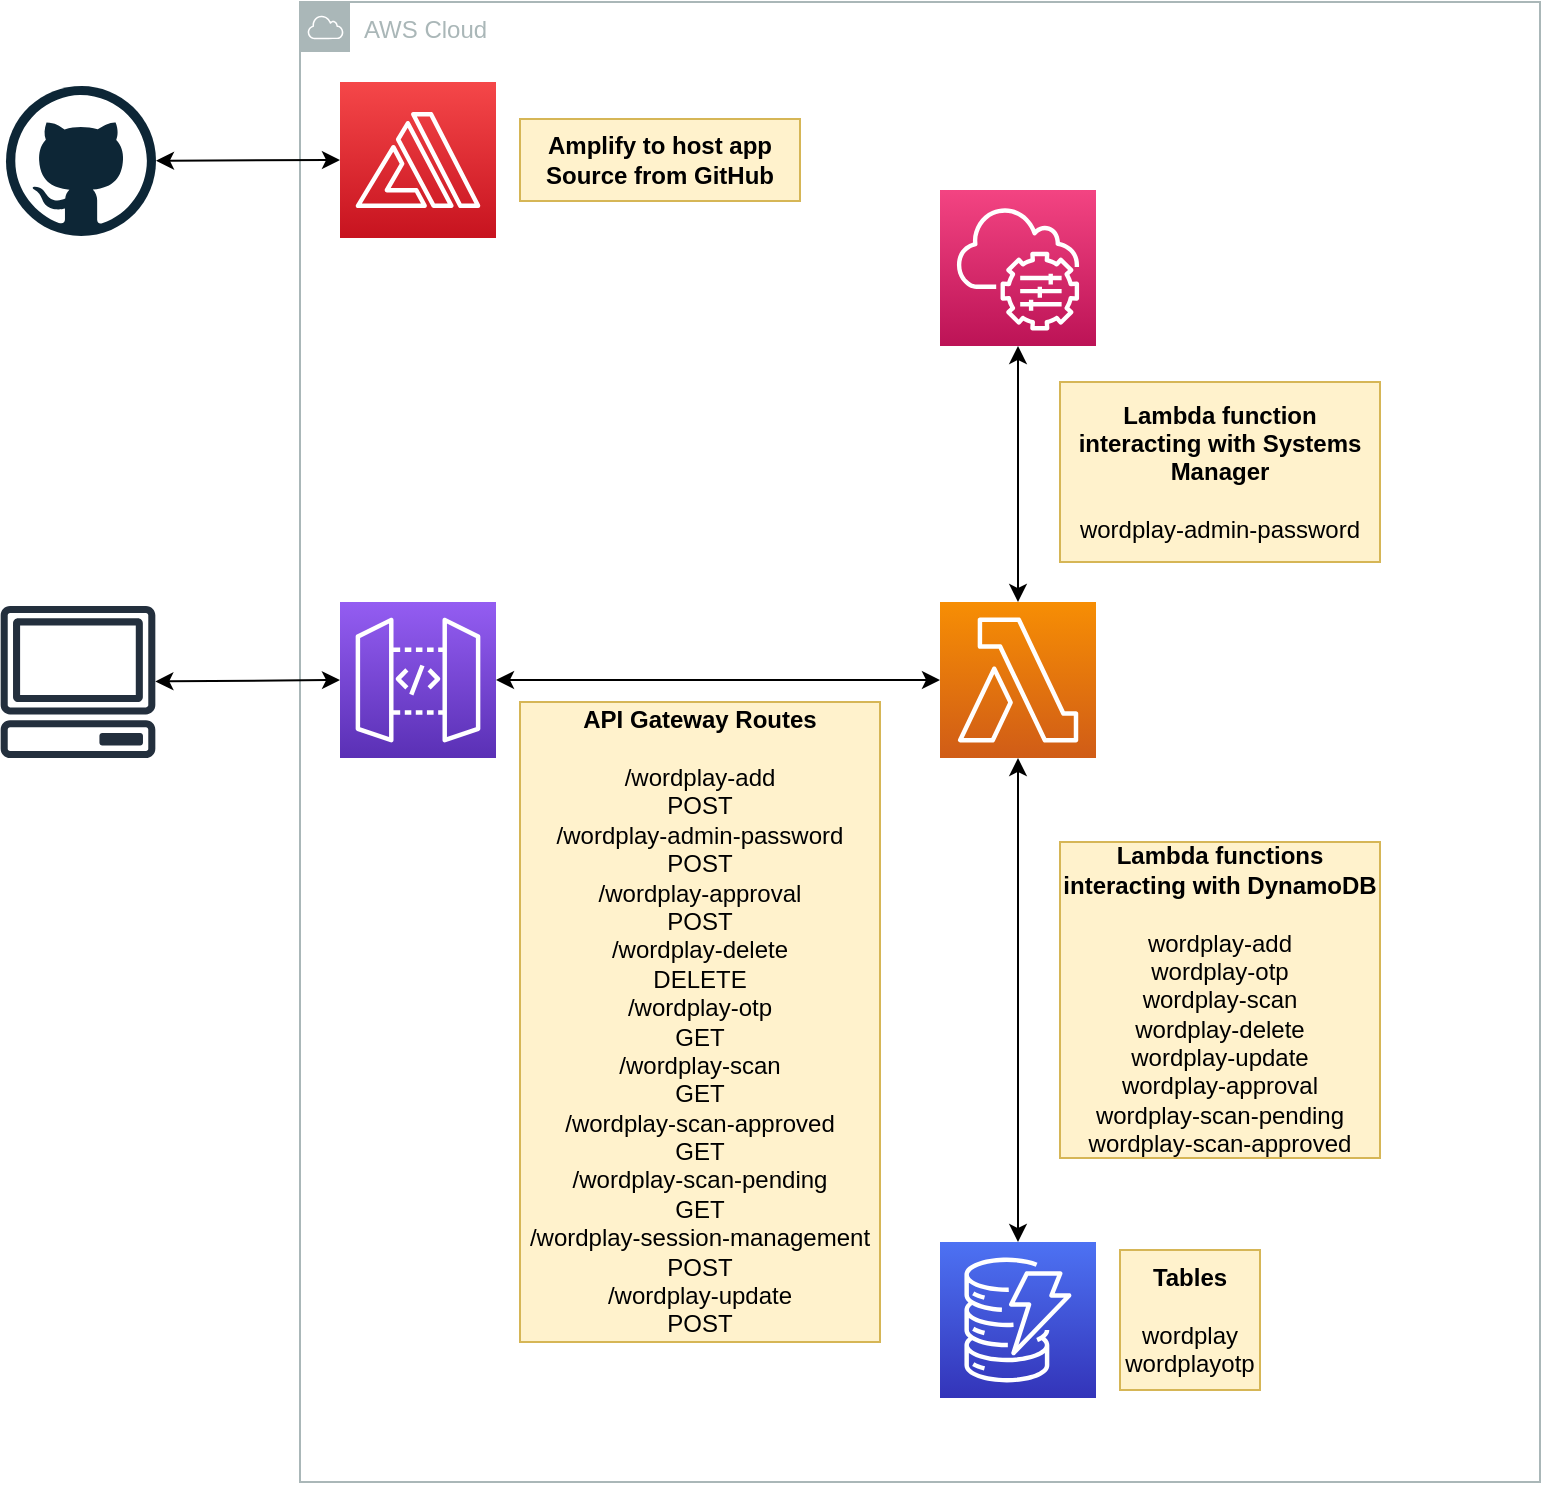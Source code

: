<mxfile version="21.6.6" type="device">
  <diagram name="Page-1" id="l3xAPVJWgxbae8cw-x1L">
    <mxGraphModel dx="990" dy="1375" grid="1" gridSize="10" guides="1" tooltips="1" connect="1" arrows="1" fold="1" page="1" pageScale="1" pageWidth="850" pageHeight="1100" math="0" shadow="0">
      <root>
        <mxCell id="0" />
        <mxCell id="1" parent="0" />
        <mxCell id="N9q5Kd1ozlSONzn5f6YZ-1" value="AWS Cloud" style="sketch=0;outlineConnect=0;gradientColor=none;html=1;whiteSpace=wrap;fontSize=12;fontStyle=0;shape=mxgraph.aws4.group;grIcon=mxgraph.aws4.group_aws_cloud;strokeColor=#AAB7B8;fillColor=none;verticalAlign=top;align=left;spacingLeft=30;fontColor=#AAB7B8;dashed=0;" vertex="1" parent="1">
          <mxGeometry x="170" y="300" width="620" height="740" as="geometry" />
        </mxCell>
        <mxCell id="N9q5Kd1ozlSONzn5f6YZ-2" value="" style="sketch=0;outlineConnect=0;fontColor=#232F3E;gradientColor=none;fillColor=#232F3D;strokeColor=none;dashed=0;verticalLabelPosition=bottom;verticalAlign=top;align=center;html=1;fontSize=12;fontStyle=0;aspect=fixed;pointerEvents=1;shape=mxgraph.aws4.client;" vertex="1" parent="1">
          <mxGeometry x="20" y="602" width="78" height="76" as="geometry" />
        </mxCell>
        <mxCell id="N9q5Kd1ozlSONzn5f6YZ-3" value="" style="sketch=0;points=[[0,0,0],[0.25,0,0],[0.5,0,0],[0.75,0,0],[1,0,0],[0,1,0],[0.25,1,0],[0.5,1,0],[0.75,1,0],[1,1,0],[0,0.25,0],[0,0.5,0],[0,0.75,0],[1,0.25,0],[1,0.5,0],[1,0.75,0]];outlineConnect=0;fontColor=#232F3E;gradientColor=#F54749;gradientDirection=north;fillColor=#C7131F;strokeColor=#ffffff;dashed=0;verticalLabelPosition=bottom;verticalAlign=top;align=center;html=1;fontSize=12;fontStyle=0;aspect=fixed;shape=mxgraph.aws4.resourceIcon;resIcon=mxgraph.aws4.amplify;" vertex="1" parent="1">
          <mxGeometry x="190" y="340" width="78" height="78" as="geometry" />
        </mxCell>
        <mxCell id="N9q5Kd1ozlSONzn5f6YZ-4" value="" style="sketch=0;points=[[0,0,0],[0.25,0,0],[0.5,0,0],[0.75,0,0],[1,0,0],[0,1,0],[0.25,1,0],[0.5,1,0],[0.75,1,0],[1,1,0],[0,0.25,0],[0,0.5,0],[0,0.75,0],[1,0.25,0],[1,0.5,0],[1,0.75,0]];outlineConnect=0;fontColor=#232F3E;gradientColor=#4D72F3;gradientDirection=north;fillColor=#3334B9;strokeColor=#ffffff;dashed=0;verticalLabelPosition=bottom;verticalAlign=top;align=center;html=1;fontSize=12;fontStyle=0;aspect=fixed;shape=mxgraph.aws4.resourceIcon;resIcon=mxgraph.aws4.dynamodb;" vertex="1" parent="1">
          <mxGeometry x="490" y="920" width="78" height="78" as="geometry" />
        </mxCell>
        <mxCell id="N9q5Kd1ozlSONzn5f6YZ-7" value="" style="sketch=0;points=[[0,0,0],[0.25,0,0],[0.5,0,0],[0.75,0,0],[1,0,0],[0,1,0],[0.25,1,0],[0.5,1,0],[0.75,1,0],[1,1,0],[0,0.25,0],[0,0.5,0],[0,0.75,0],[1,0.25,0],[1,0.5,0],[1,0.75,0]];outlineConnect=0;fontColor=#232F3E;gradientColor=#F78E04;gradientDirection=north;fillColor=#D05C17;strokeColor=#ffffff;dashed=0;verticalLabelPosition=bottom;verticalAlign=top;align=center;html=1;fontSize=12;fontStyle=0;aspect=fixed;shape=mxgraph.aws4.resourceIcon;resIcon=mxgraph.aws4.lambda;" vertex="1" parent="1">
          <mxGeometry x="490" y="600" width="78" height="78" as="geometry" />
        </mxCell>
        <mxCell id="N9q5Kd1ozlSONzn5f6YZ-9" value="" style="sketch=0;points=[[0,0,0],[0.25,0,0],[0.5,0,0],[0.75,0,0],[1,0,0],[0,1,0],[0.25,1,0],[0.5,1,0],[0.75,1,0],[1,1,0],[0,0.25,0],[0,0.5,0],[0,0.75,0],[1,0.25,0],[1,0.5,0],[1,0.75,0]];points=[[0,0,0],[0.25,0,0],[0.5,0,0],[0.75,0,0],[1,0,0],[0,1,0],[0.25,1,0],[0.5,1,0],[0.75,1,0],[1,1,0],[0,0.25,0],[0,0.5,0],[0,0.75,0],[1,0.25,0],[1,0.5,0],[1,0.75,0]];outlineConnect=0;fontColor=#232F3E;gradientColor=#F34482;gradientDirection=north;fillColor=#BC1356;strokeColor=#ffffff;dashed=0;verticalLabelPosition=bottom;verticalAlign=top;align=center;html=1;fontSize=12;fontStyle=0;aspect=fixed;shape=mxgraph.aws4.resourceIcon;resIcon=mxgraph.aws4.systems_manager;" vertex="1" parent="1">
          <mxGeometry x="490" y="394" width="78" height="78" as="geometry" />
        </mxCell>
        <mxCell id="N9q5Kd1ozlSONzn5f6YZ-11" value="" style="sketch=0;points=[[0,0,0],[0.25,0,0],[0.5,0,0],[0.75,0,0],[1,0,0],[0,1,0],[0.25,1,0],[0.5,1,0],[0.75,1,0],[1,1,0],[0,0.25,0],[0,0.5,0],[0,0.75,0],[1,0.25,0],[1,0.5,0],[1,0.75,0]];outlineConnect=0;fontColor=#232F3E;gradientColor=#945DF2;gradientDirection=north;fillColor=#5A30B5;strokeColor=#ffffff;dashed=0;verticalLabelPosition=bottom;verticalAlign=top;align=center;html=1;fontSize=12;fontStyle=0;aspect=fixed;shape=mxgraph.aws4.resourceIcon;resIcon=mxgraph.aws4.api_gateway;" vertex="1" parent="1">
          <mxGeometry x="190" y="600" width="78" height="78" as="geometry" />
        </mxCell>
        <mxCell id="N9q5Kd1ozlSONzn5f6YZ-13" value="" style="endArrow=classic;startArrow=classic;html=1;rounded=0;exitX=0.5;exitY=0;exitDx=0;exitDy=0;exitPerimeter=0;entryX=0.5;entryY=1;entryDx=0;entryDy=0;entryPerimeter=0;" edge="1" parent="1" source="N9q5Kd1ozlSONzn5f6YZ-4" target="N9q5Kd1ozlSONzn5f6YZ-7">
          <mxGeometry width="50" height="50" relative="1" as="geometry">
            <mxPoint x="400" y="590" as="sourcePoint" />
            <mxPoint x="450" y="540" as="targetPoint" />
          </mxGeometry>
        </mxCell>
        <mxCell id="N9q5Kd1ozlSONzn5f6YZ-16" value="&lt;div&gt;&lt;b&gt;Lambda functions interacting with DynamoDB&lt;/b&gt;&lt;/div&gt;&lt;div&gt;&lt;br&gt;wordplay-add&lt;/div&gt;&lt;div&gt;wordplay-otp&lt;/div&gt;&lt;div&gt;wordplay-scan&lt;/div&gt;&lt;div&gt;wordplay-delete&lt;/div&gt;&lt;div&gt;wordplay-update&lt;/div&gt;&lt;div&gt;wordplay-approval&lt;/div&gt;&lt;div&gt;wordplay-scan-pending&lt;/div&gt;&lt;div&gt;wordplay-scan-approved&lt;/div&gt;" style="text;html=1;strokeColor=#d6b656;fillColor=#fff2cc;align=center;verticalAlign=middle;whiteSpace=wrap;rounded=0;" vertex="1" parent="1">
          <mxGeometry x="550" y="720" width="160" height="158" as="geometry" />
        </mxCell>
        <mxCell id="N9q5Kd1ozlSONzn5f6YZ-17" style="edgeStyle=orthogonalEdgeStyle;rounded=0;orthogonalLoop=1;jettySize=auto;html=1;exitX=0.5;exitY=1;exitDx=0;exitDy=0;" edge="1" parent="1" source="N9q5Kd1ozlSONzn5f6YZ-16" target="N9q5Kd1ozlSONzn5f6YZ-16">
          <mxGeometry relative="1" as="geometry" />
        </mxCell>
        <mxCell id="N9q5Kd1ozlSONzn5f6YZ-21" value="" style="endArrow=classic;startArrow=classic;html=1;rounded=0;entryX=0.5;entryY=1;entryDx=0;entryDy=0;entryPerimeter=0;" edge="1" parent="1" source="N9q5Kd1ozlSONzn5f6YZ-7" target="N9q5Kd1ozlSONzn5f6YZ-9">
          <mxGeometry width="50" height="50" relative="1" as="geometry">
            <mxPoint x="590" y="560" as="sourcePoint" />
            <mxPoint x="640" y="510" as="targetPoint" />
          </mxGeometry>
        </mxCell>
        <mxCell id="N9q5Kd1ozlSONzn5f6YZ-22" value="" style="endArrow=classic;startArrow=classic;html=1;rounded=0;entryX=1;entryY=0.5;entryDx=0;entryDy=0;entryPerimeter=0;exitX=0;exitY=0.5;exitDx=0;exitDy=0;exitPerimeter=0;" edge="1" parent="1" source="N9q5Kd1ozlSONzn5f6YZ-7" target="N9q5Kd1ozlSONzn5f6YZ-11">
          <mxGeometry width="50" height="50" relative="1" as="geometry">
            <mxPoint x="590" y="560" as="sourcePoint" />
            <mxPoint x="640" y="510" as="targetPoint" />
          </mxGeometry>
        </mxCell>
        <mxCell id="N9q5Kd1ozlSONzn5f6YZ-23" value="&lt;div&gt;&lt;b&gt;API Gateway Routes&lt;/b&gt;&lt;/div&gt;&lt;div&gt;&lt;b&gt;&lt;br&gt;&lt;/b&gt;&lt;/div&gt;&lt;div&gt;/wordplay-add&lt;/div&gt;&lt;div&gt;POST&lt;/div&gt;&lt;div&gt;/wordplay-admin-password&lt;/div&gt;&lt;div&gt;POST&lt;/div&gt;&lt;div&gt;/wordplay-approval&lt;/div&gt;&lt;div&gt;POST&lt;/div&gt;&lt;div&gt;/wordplay-delete&lt;/div&gt;&lt;div&gt;DELETE&lt;/div&gt;&lt;div&gt;/wordplay-otp&lt;/div&gt;&lt;div&gt;GET&lt;/div&gt;&lt;div&gt;/wordplay-scan&lt;/div&gt;&lt;div&gt;GET&lt;/div&gt;&lt;div&gt;/wordplay-scan-approved&lt;/div&gt;&lt;div&gt;GET&lt;/div&gt;&lt;div&gt;/wordplay-scan-pending&lt;/div&gt;&lt;div&gt;GET&lt;/div&gt;&lt;div&gt;/wordplay-session-management&lt;/div&gt;&lt;div&gt;POST&lt;/div&gt;&lt;div&gt;/wordplay-update&lt;/div&gt;&lt;div&gt;POST&lt;/div&gt;" style="text;html=1;strokeColor=#d6b656;fillColor=#fff2cc;align=center;verticalAlign=middle;whiteSpace=wrap;rounded=0;" vertex="1" parent="1">
          <mxGeometry x="280" y="650" width="180" height="320" as="geometry" />
        </mxCell>
        <mxCell id="N9q5Kd1ozlSONzn5f6YZ-24" value="&lt;div&gt;&lt;b&gt;Tables&lt;/b&gt;&lt;/div&gt;&lt;div&gt;&lt;b&gt;&lt;br&gt;&lt;/b&gt;&lt;/div&gt;&lt;div&gt;wordplay&lt;br&gt;&lt;/div&gt;&lt;div&gt;wordplayotp&lt;/div&gt;" style="text;html=1;strokeColor=#d6b656;fillColor=#fff2cc;align=center;verticalAlign=middle;whiteSpace=wrap;rounded=0;" vertex="1" parent="1">
          <mxGeometry x="580" y="924" width="70" height="70" as="geometry" />
        </mxCell>
        <mxCell id="N9q5Kd1ozlSONzn5f6YZ-25" value="&lt;div&gt;&lt;b&gt;Lambda function interacting with Systems Manager&lt;/b&gt;&lt;/div&gt;&lt;div&gt;&lt;br&gt;wordplay-admin-password&lt;br&gt;&lt;/div&gt;" style="text;html=1;strokeColor=#d6b656;fillColor=#fff2cc;align=center;verticalAlign=middle;whiteSpace=wrap;rounded=0;" vertex="1" parent="1">
          <mxGeometry x="550" y="490" width="160" height="90" as="geometry" />
        </mxCell>
        <mxCell id="N9q5Kd1ozlSONzn5f6YZ-27" value="" style="endArrow=classic;startArrow=classic;html=1;rounded=0;exitX=0;exitY=0.5;exitDx=0;exitDy=0;exitPerimeter=0;" edge="1" parent="1" source="N9q5Kd1ozlSONzn5f6YZ-11" target="N9q5Kd1ozlSONzn5f6YZ-2">
          <mxGeometry width="50" height="50" relative="1" as="geometry">
            <mxPoint x="320" y="920" as="sourcePoint" />
            <mxPoint x="370" y="870" as="targetPoint" />
          </mxGeometry>
        </mxCell>
        <mxCell id="N9q5Kd1ozlSONzn5f6YZ-29" value="" style="dashed=0;outlineConnect=0;html=1;align=center;labelPosition=center;verticalLabelPosition=bottom;verticalAlign=top;shape=mxgraph.weblogos.github" vertex="1" parent="1">
          <mxGeometry x="23" y="342" width="75" height="75" as="geometry" />
        </mxCell>
        <mxCell id="N9q5Kd1ozlSONzn5f6YZ-30" value="" style="endArrow=classic;startArrow=classic;html=1;rounded=0;exitX=0;exitY=0.5;exitDx=0;exitDy=0;exitPerimeter=0;" edge="1" parent="1" source="N9q5Kd1ozlSONzn5f6YZ-3" target="N9q5Kd1ozlSONzn5f6YZ-29">
          <mxGeometry width="50" height="50" relative="1" as="geometry">
            <mxPoint x="182" y="430" as="sourcePoint" />
            <mxPoint x="90" y="431" as="targetPoint" />
          </mxGeometry>
        </mxCell>
        <mxCell id="N9q5Kd1ozlSONzn5f6YZ-32" value="&lt;div&gt;&lt;b&gt;Amplify to host app&lt;/b&gt;&lt;/div&gt;&lt;div&gt;&lt;b&gt;Source from GitHub&lt;/b&gt;&lt;/div&gt;" style="text;html=1;strokeColor=#d6b656;fillColor=#fff2cc;align=center;verticalAlign=middle;whiteSpace=wrap;rounded=0;" vertex="1" parent="1">
          <mxGeometry x="280" y="358.5" width="140" height="41" as="geometry" />
        </mxCell>
      </root>
    </mxGraphModel>
  </diagram>
</mxfile>
